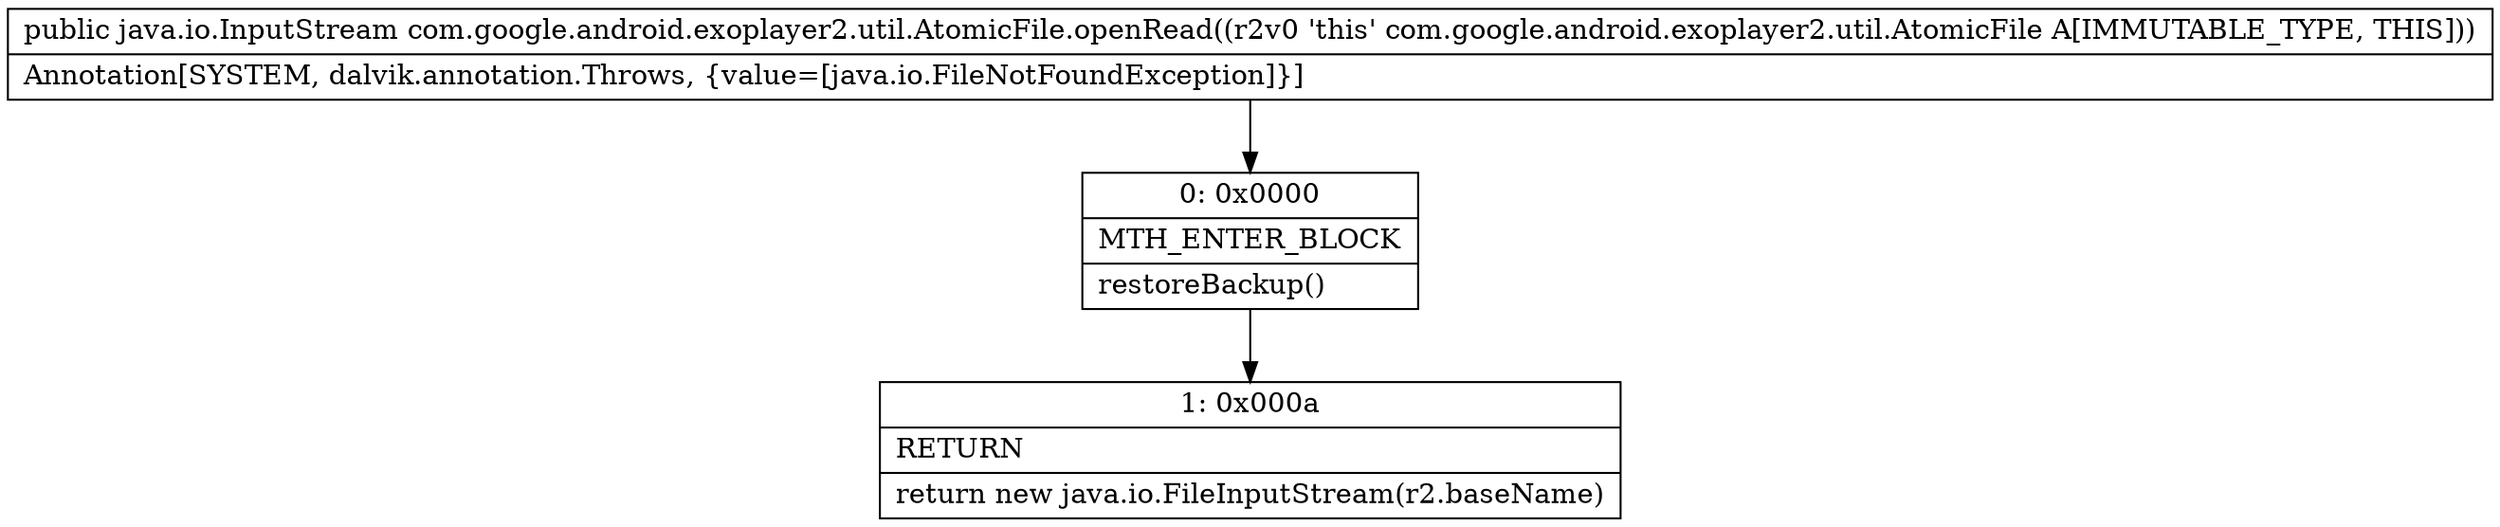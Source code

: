 digraph "CFG forcom.google.android.exoplayer2.util.AtomicFile.openRead()Ljava\/io\/InputStream;" {
Node_0 [shape=record,label="{0\:\ 0x0000|MTH_ENTER_BLOCK\l|restoreBackup()\l}"];
Node_1 [shape=record,label="{1\:\ 0x000a|RETURN\l|return new java.io.FileInputStream(r2.baseName)\l}"];
MethodNode[shape=record,label="{public java.io.InputStream com.google.android.exoplayer2.util.AtomicFile.openRead((r2v0 'this' com.google.android.exoplayer2.util.AtomicFile A[IMMUTABLE_TYPE, THIS]))  | Annotation[SYSTEM, dalvik.annotation.Throws, \{value=[java.io.FileNotFoundException]\}]\l}"];
MethodNode -> Node_0;
Node_0 -> Node_1;
}

